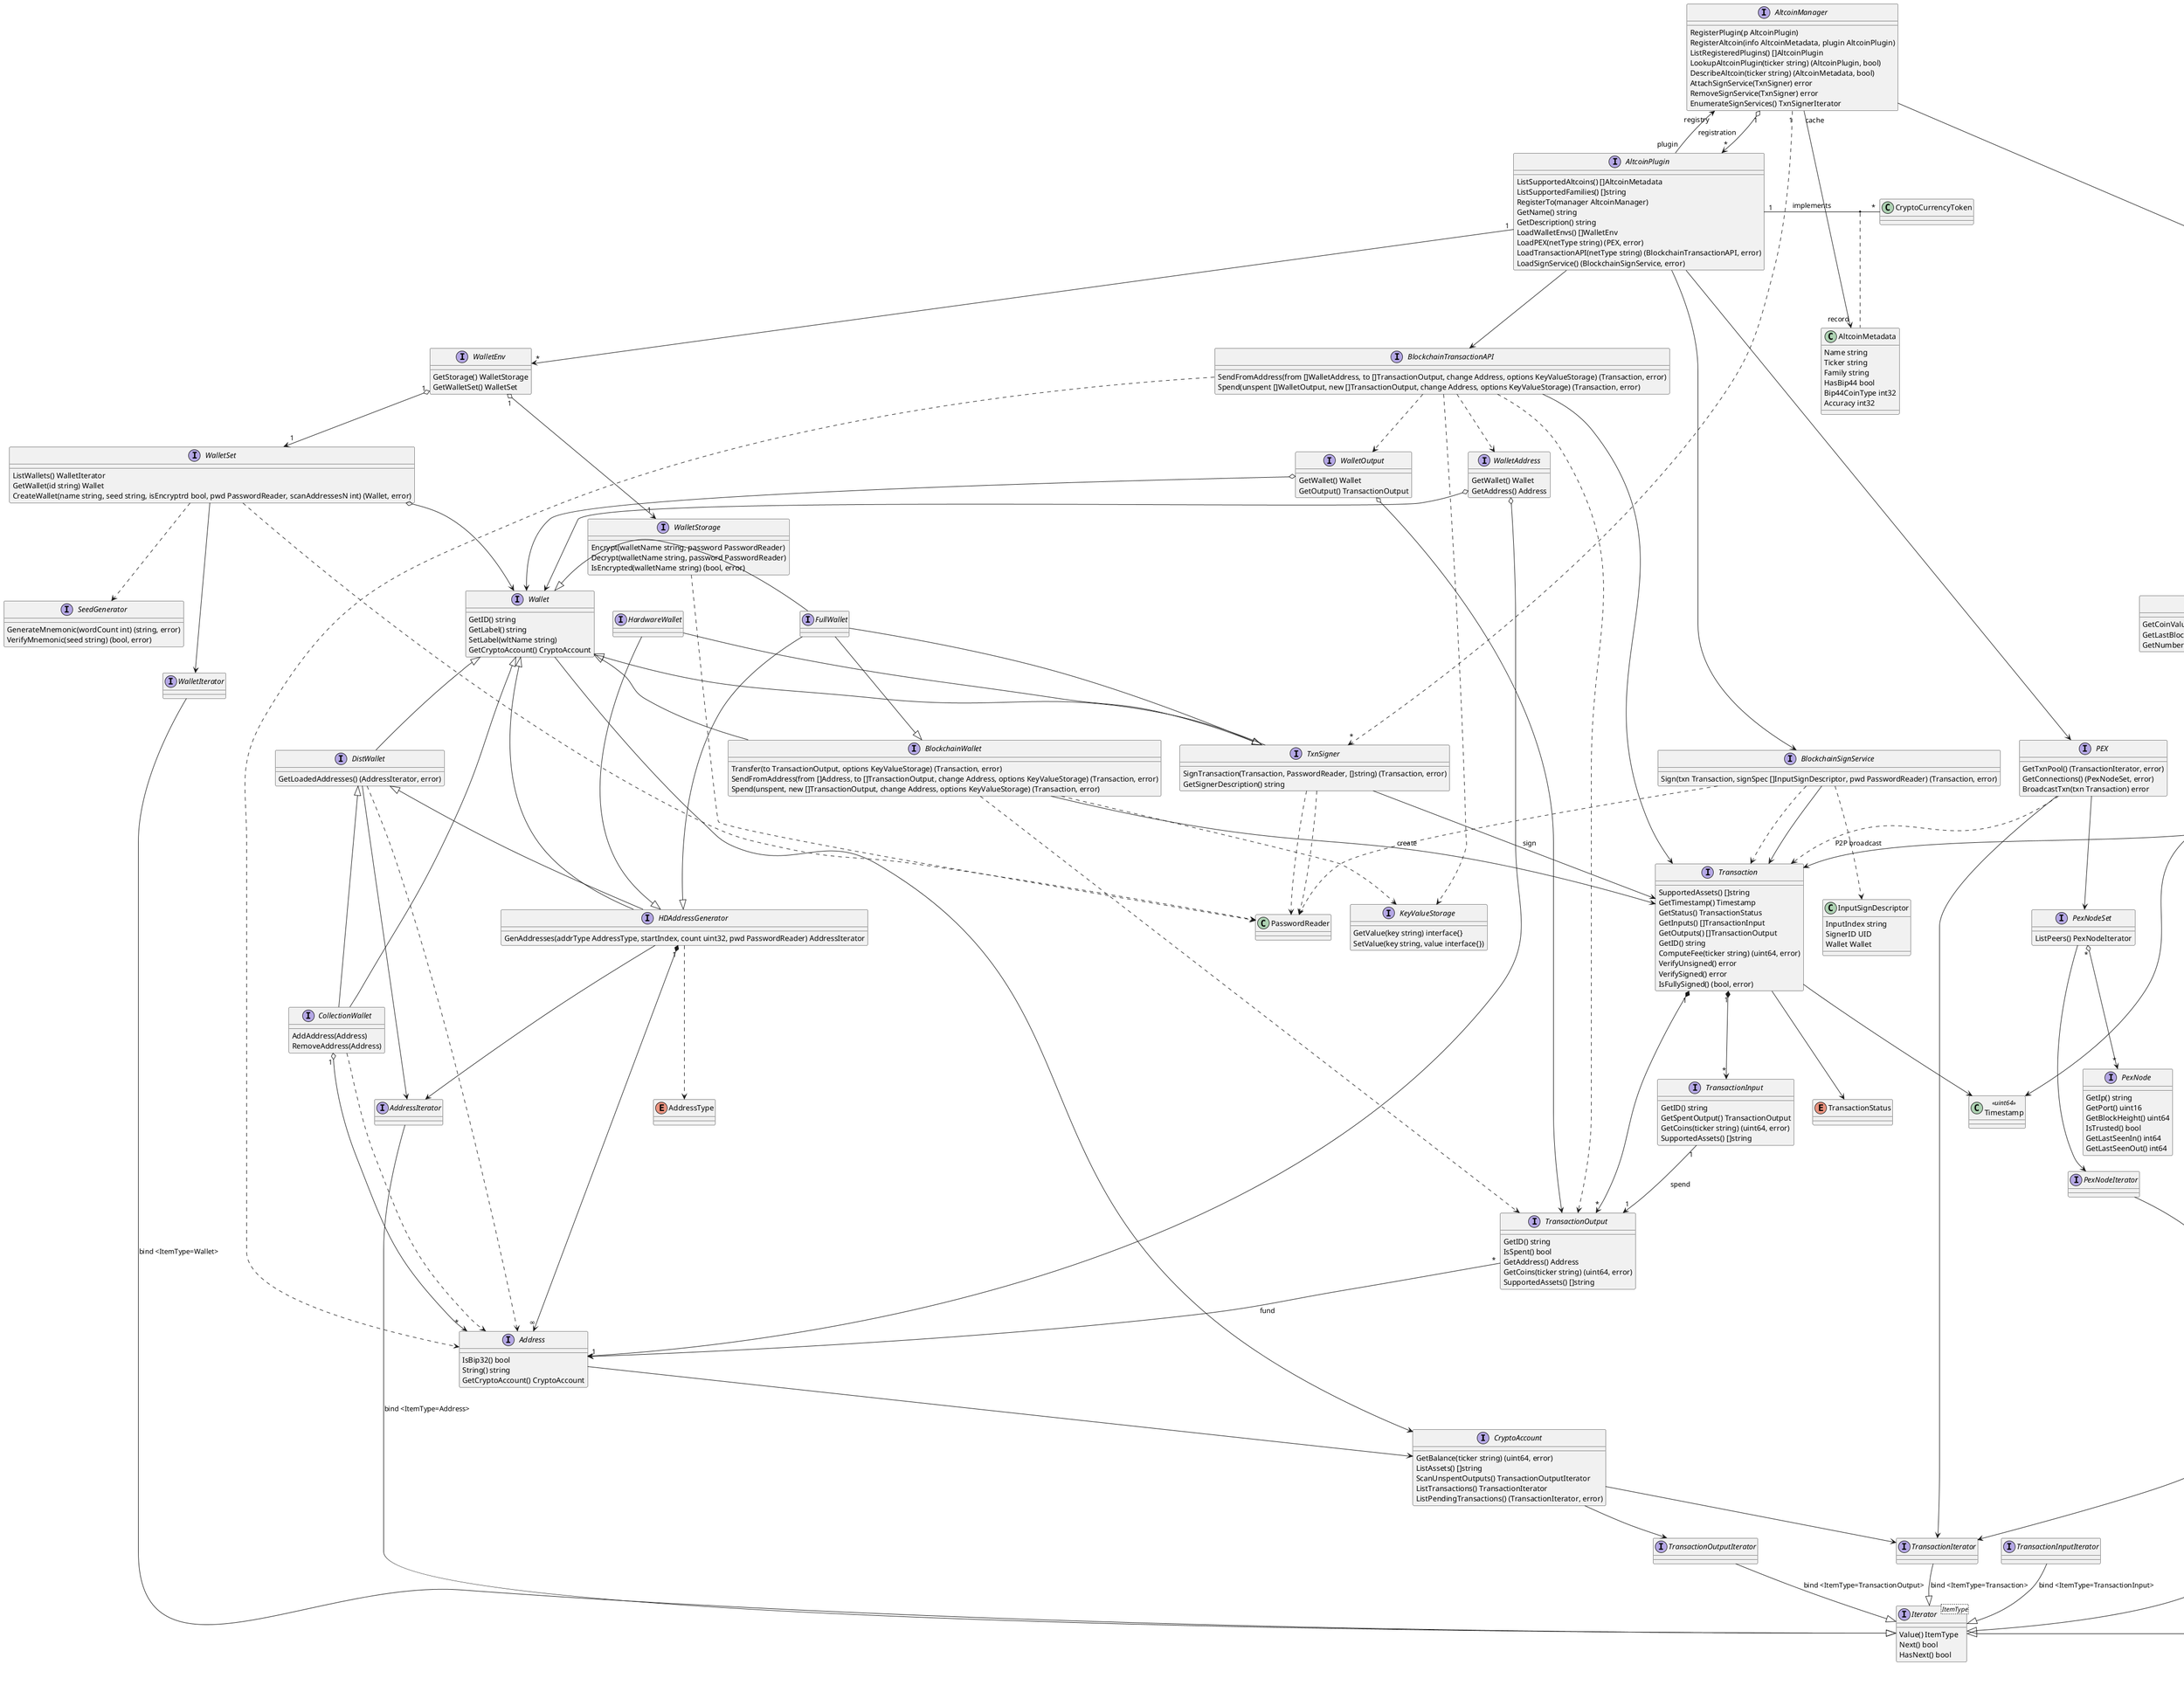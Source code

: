 
@startuml
skinparam ClassBorderColor<< CryptoCurrencyToken >> Black
skinparam ClassBackgroundColor<< CryptoCurrencyToken >> White



interface CryptoAccount
interface Address
interface Iterator<ItemType>
interface FiniteIterator<ItemType>
interface AddressIterator
interface TxnSigner
interface TxnSignerIterator
class Timestamp <<uint64>>
enum TransactionStatus
interface Transaction
interface TransactionIterator
interface TransactionInput
interface TransactionInputIterator
interface TransactionOutput
interface TransactionOutputIterator
interface Block
interface AltcoinPlugin
interface AltcoinManager
enum CoinValueMetric
interface BlockchainStatus
interface PEX
interface PexNodeIterator
interface PexNodeSet
interface PexNode
interface KeyValueStorage
interface WalletSet
interface WalletStorage
interface WalletIterator
enum AddressType
interface Wallet
interface DistWallet
interface HDAddressGenerator
interface HardwareWallet
interface CollectionWallet
interface BlockchainWallet
interface FullWallet
interface SeedGenerator
interface WalletEnv
interface BlockchainTransactionAPI
interface BlockchainSignService
interface WalletOutput
interface WalletAddress

TxnSignerIterator --|> FiniteIterator : bind <ItemType=TxnSigner>
AddressIterator --|> Iterator : bind <ItemType=Address>
TransactionInputIterator --|> Iterator : bind <ItemType=TransactionInput>
TransactionOutputIterator --|> Iterator : bind <ItemType=TransactionOutput>
TransactionIterator --|> Iterator : bind <ItemType=Transaction>
PexNodeIterator --|> Iterator : bind <ItemType=PexNode>
WalletIterator --|> Iterator : bind <ItemType=Wallet>

class AltcoinMetadata {
	Name string
	Ticker string
	Family string
	HasBip44 bool
	Bip44CoinType int32
	Accuracy int32
}

class InputSignDescriptor {
	InputIndex string
	SignerID UID
	Wallet Wallet
}

CryptoAccount --> TransactionOutputIterator
CryptoAccount --> TransactionIterator

Address --> CryptoAccount
Wallet --> CryptoAccount

TxnSigner --> Transaction : sign
TxnSigner ..> PasswordReader

Iterator : Value() ItemType
Iterator : Next() bool
Iterator : HasNext() bool

FiniteIterator : Count() int

Iterator <|- FiniteIterator

Transaction --> Timestamp
Transaction --> TransactionStatus
Transaction "1" *--> "*" TransactionInput
Transaction "1" *--> "*" TransactionOutput

TransactionInput "1" --> "1" TransactionOutput : spend

TransactionOutput "*" --> "1" Address : fund

Block "*" *--> Transaction
Block --> Timestamp
Block --> TransactionIterator

class CryptoCurrencyToken

AltcoinPlugin "1" - "*" CryptoCurrencyToken : implements
AltcoinManager "registry" <-- "plugin" AltcoinPlugin : registration
AltcoinPlugin "1" --> "*" WalletEnv
AltcoinPlugin --> PEX

(AltcoinPlugin, CryptoCurrencyToken) .. AltcoinMetadata

AltcoinManager "1" o--> "*" AltcoinPlugin
AltcoinManager "cache" --> "record" AltcoinMetadata

BlockchainStatus --> Block
BlockchainStatus ..> CoinValueMetric

PEX --> TransactionIterator
PEX --> PexNodeSet
PEX ..> Transaction : P2P broadcast

PexNodeSet --> PexNodeIterator
PexNodeSet "*" o--> "*" PexNode

WalletSet --> WalletIterator
WalletSet o--> Wallet
WalletSet ..> PasswordReader

WalletStorage ..> PasswordReader

AltcoinPlugin --> BlockchainTransactionAPI
AltcoinPlugin --> BlockchainSignService

FullWallet -|> Wallet
FullWallet --|> HDAddressGenerator
FullWallet --|> TxnSigner
FullWallet --|> BlockchainWallet
HardwareWallet --|> TxnSigner
HardwareWallet --|> HDAddressGenerator
Wallet <|-- DistWallet
Wallet <|-- CollectionWallet
Wallet <|-- HDAddressGenerator
Wallet <|-- TxnSigner
Wallet <|-- BlockchainWallet
DistWallet <|-- CollectionWallet
DistWallet <|-- HDAddressGenerator

CollectionWallet "1" o--> "*" Address
HDAddressGenerator "1" *--> "∞" Address

TxnSigner ..> PasswordReader
BlockchainWallet ..> KeyValueStorage
BlockchainWallet ..> TransactionOutput
BlockchainWallet --> Transaction : create
AltcoinManager "1" ..> "*" TxnSigner
DistWallet ..> Address
DistWallet --> AddressIterator
CollectionWallet ..> Address
HDAddressGenerator ..> AddressType
HDAddressGenerator --> AddressIterator

AltcoinManager --> TxnSignerIterator

WalletEnv "1" o--> "1" WalletStorage
WalletEnv "1" o--> "1" WalletSet
WalletSet ..> SeedGenerator

BlockchainTransactionAPI ..> WalletAddress
BlockchainTransactionAPI ..> TransactionOutput
BlockchainTransactionAPI ..> WalletOutput
BlockchainTransactionAPI ..> Address
BlockchainTransactionAPI ..> KeyValueStorage
BlockchainTransactionAPI --> Transaction

BlockchainSignService ..> Transaction
BlockchainSignService ..> InputSignDescriptor
BlockchainSignService ..> PasswordReader
BlockchainSignService --> Transaction

WalletOutput o--> Wallet
WalletOutput o--> TransactionOutput

WalletAddress o--> Wallet
WalletAddress o--> Address

CryptoAccount : GetBalance(ticker string) (uint64, error)
CryptoAccount : ListAssets() []string
CryptoAccount : ScanUnspentOutputs() TransactionOutputIterator
CryptoAccount : ListTransactions() TransactionIterator
CryptoAccount : ListPendingTransactions() (TransactionIterator, error)

Address : IsBip32() bool
Address : String() string
Address : GetCryptoAccount() CryptoAccount

TxnSigner : SignTransaction(Transaction, PasswordReader, []string) (Transaction, error)
TxnSigner : GetSignerDescription() string

Transaction : SupportedAssets() []string
Transaction : GetTimestamp() Timestamp
Transaction : GetStatus() TransactionStatus
Transaction : GetInputs() []TransactionInput
Transaction : GetOutputs() []TransactionOutput
Transaction : GetID() string
Transaction : ComputeFee(ticker string) (uint64, error)
Transaction : VerifyUnsigned() error
Transaction : VerifySigned() error
Transaction : IsFullySigned() (bool, error)

TransactionInput : GetID() string
TransactionInput : GetSpentOutput() TransactionOutput
TransactionInput : GetCoins(ticker string) (uint64, error)
TransactionInput : SupportedAssets() []string

TransactionOutput : GetID() string
TransactionOutput : IsSpent() bool
TransactionOutput : GetAddress() Address
TransactionOutput : GetCoins(ticker string) (uint64, error)
TransactionOutput : SupportedAssets() []string

Block : GetHash() ([]byte, error)
Block : GetPrevHash() ([]byte, error)
Block : GetVersion() (uint32, error)
Block : GetTime() (Timestamp, error)
Block : GetHeight() (uint64, error)
Block : GetFee(ticker string) (uint64, error)
Block : IsGenesisBlock() (bool, error)
Block : GetTransactions() (TransactionIterator, error)

AltcoinPlugin : ListSupportedAltcoins() []AltcoinMetadata
AltcoinPlugin : ListSupportedFamilies() []string
AltcoinPlugin : RegisterTo(manager AltcoinManager)
AltcoinPlugin : GetName() string
AltcoinPlugin : GetDescription() string
AltcoinPlugin : LoadWalletEnvs() []WalletEnv
AltcoinPlugin : LoadPEX(netType string) (PEX, error)
AltcoinPlugin : LoadTransactionAPI(netType string) (BlockchainTransactionAPI, error)
AltcoinPlugin : LoadSignService() (BlockchainSignService, error)

AltcoinManager : RegisterPlugin(p AltcoinPlugin)
AltcoinManager : RegisterAltcoin(info AltcoinMetadata, plugin AltcoinPlugin)
AltcoinManager : ListRegisteredPlugins() []AltcoinPlugin
AltcoinManager : LookupAltcoinPlugin(ticker string) (AltcoinPlugin, bool)
AltcoinManager : DescribeAltcoin(ticker string) (AltcoinMetadata, bool)

BlockchainStatus : GetCoinValue(coinvalue CoinValueMetric, ticker string) (uint64, error)
BlockchainStatus : GetLastBlock() (Block, error)
BlockchainStatus : GetNumberOfBlocks() (uint64, error)

PEX : GetTxnPool() (TransactionIterator, error)
PEX : GetConnections() (PexNodeSet, error)
PEX : BroadcastTxn(txn Transaction) error

PexNodeSet : ListPeers() PexNodeIterator

PexNode : GetIp() string
PexNode : GetPort() uint16
PexNode : GetBlockHeight() uint64
PexNode : IsTrusted() bool
PexNode : GetLastSeenIn() int64
PexNode : GetLastSeenOut() int64

KeyValueStorage : GetValue(key string) interface{}
KeyValueStorage : SetValue(key string, value interface{})

WalletSet : ListWallets() WalletIterator
WalletSet : GetWallet(id string) Wallet
WalletSet : CreateWallet(name string, seed string, isEncryptrd bool, pwd PasswordReader, scanAddressesN int) (Wallet, error)

WalletStorage : Encrypt(walletName string, password PasswordReader)
WalletStorage : Decrypt(walletName string, password PasswordReader)
WalletStorage : IsEncrypted(walletName string) (bool, error)

Wallet : GetID() string
Wallet : GetLabel() string
Wallet : SetLabel(wltName string)
Wallet : GetCryptoAccount() CryptoAccount

BlockchainWallet : Transfer(to TransactionOutput, options KeyValueStorage) (Transaction, error)
BlockchainWallet : SendFromAddress(from []Address, to []TransactionOutput, change Address, options KeyValueStorage) (Transaction, error)
BlockchainWallet : Spend(unspent, new []TransactionOutput, change Address, options KeyValueStorage) (Transaction, error)

HDAddressGenerator : GenAddresses(addrType AddressType, startIndex, count uint32, pwd PasswordReader) AddressIterator

DistWallet : GetLoadedAddresses() (AddressIterator, error)

CollectionWallet : AddAddress(Address)
CollectionWallet : RemoveAddress(Address)

AltcoinManager : AttachSignService(TxnSigner) error
AltcoinManager : RemoveSignService(TxnSigner) error
AltcoinManager : EnumerateSignServices() TxnSignerIterator

SeedGenerator : GenerateMnemonic(wordCount int) (string, error)
SeedGenerator : VerifyMnemonic(seed string) (bool, error)

WalletEnv : GetStorage() WalletStorage
WalletEnv : GetWalletSet() WalletSet

BlockchainTransactionAPI : SendFromAddress(from []WalletAddress, to []TransactionOutput, change Address, options KeyValueStorage) (Transaction, error)
BlockchainTransactionAPI : Spend(unspent []WalletOutput, new []TransactionOutput, change Address, options KeyValueStorage) (Transaction, error)

BlockchainSignService : Sign(txn Transaction, signSpec []InputSignDescriptor, pwd PasswordReader) (Transaction, error)

WalletOutput : GetWallet() Wallet
WalletOutput : GetOutput() TransactionOutput

WalletAddress : GetWallet() Wallet
WalletAddress : GetAddress() Address

@enduml

